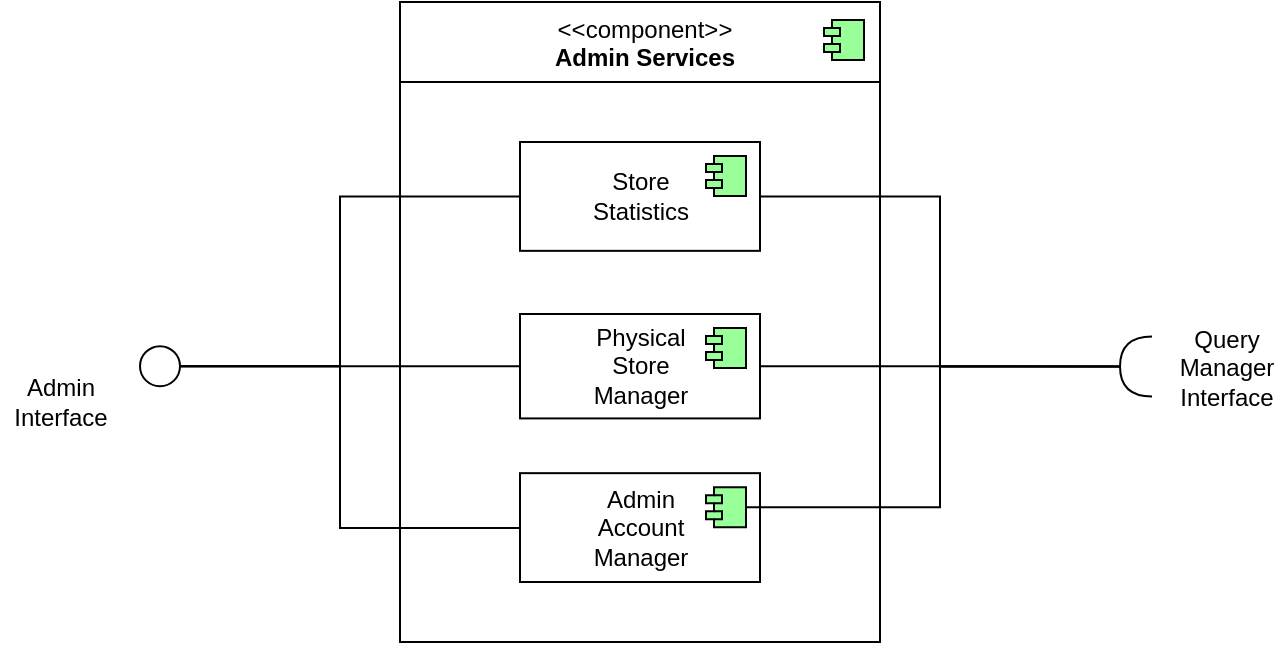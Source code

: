 <mxfile version="13.9.9" type="device"><diagram id="knWhzORvT54u3pwO4X9t" name="Pagina-1"><mxGraphModel dx="1088" dy="920" grid="1" gridSize="10" guides="1" tooltips="1" connect="1" arrows="1" fold="1" page="1" pageScale="1" pageWidth="827" pageHeight="1169" math="0" shadow="0"><root><mxCell id="0"/><mxCell id="1" parent="0"/><mxCell id="bDR8WUU64CvsV6LXLhUq-12" value="" style="html=1;align=center;" parent="1" vertex="1"><mxGeometry x="280" y="160" width="240" height="280" as="geometry"/></mxCell><mxCell id="bDR8WUU64CvsV6LXLhUq-1" value="" style="fontStyle=1;align=center;verticalAlign=top;childLayout=stackLayout;horizontal=1;horizontalStack=0;resizeParent=1;resizeParentMax=0;resizeLast=0;marginBottom=0;" parent="1" vertex="1"><mxGeometry x="280" y="120" width="240" height="40" as="geometry"/></mxCell><mxCell id="bDR8WUU64CvsV6LXLhUq-2" value="&amp;lt;&amp;lt;component&amp;gt;&amp;gt;&lt;br&gt;&lt;b&gt;Admin Services&lt;/b&gt;" style="html=1;align=center;spacingLeft=4;verticalAlign=top;strokeColor=none;fillColor=none;" parent="bDR8WUU64CvsV6LXLhUq-1" vertex="1"><mxGeometry width="240" height="40" as="geometry"/></mxCell><mxCell id="bDR8WUU64CvsV6LXLhUq-3" value="" style="shape=module;jettyWidth=8;jettyHeight=4;fillColor=#99FF99;" parent="bDR8WUU64CvsV6LXLhUq-2" vertex="1"><mxGeometry x="1" width="20" height="20" relative="1" as="geometry"><mxPoint x="-28" y="9" as="offset"/></mxGeometry></mxCell><mxCell id="12" style="edgeStyle=orthogonalEdgeStyle;rounded=0;orthogonalLoop=1;jettySize=auto;html=1;exitX=0;exitY=0.5;exitDx=0;exitDy=0;entryX=1;entryY=0.5;entryDx=0;entryDy=0;endArrow=none;endFill=0;" parent="1" source="bDR8WUU64CvsV6LXLhUq-15" target="GpY1cq3hWmhObwcl4_N0-4" edge="1"><mxGeometry relative="1" as="geometry"><Array as="points"><mxPoint x="250" y="217"/><mxPoint x="250" y="302"/></Array></mxGeometry></mxCell><mxCell id="be0wPbLF9fe_0jTC0OWp-25" style="edgeStyle=orthogonalEdgeStyle;rounded=0;orthogonalLoop=1;jettySize=auto;html=1;entryX=1;entryY=0.5;entryDx=0;entryDy=0;entryPerimeter=0;endArrow=none;endFill=0;" edge="1" parent="1" source="bDR8WUU64CvsV6LXLhUq-15" target="bDR8WUU64CvsV6LXLhUq-51"><mxGeometry relative="1" as="geometry"/></mxCell><mxCell id="bDR8WUU64CvsV6LXLhUq-15" value="Store&lt;br&gt;Statistics" style="html=1;dropTarget=0;" parent="1" vertex="1"><mxGeometry x="340" y="190" width="120" height="54.42" as="geometry"/></mxCell><mxCell id="bDR8WUU64CvsV6LXLhUq-16" value="" style="shape=module;jettyWidth=8;jettyHeight=4;fillColor=#99FF99;" parent="bDR8WUU64CvsV6LXLhUq-15" vertex="1"><mxGeometry x="1" width="20" height="20" relative="1" as="geometry"><mxPoint x="-27" y="7" as="offset"/></mxGeometry></mxCell><mxCell id="bDR8WUU64CvsV6LXLhUq-51" value="" style="shape=requiredInterface;html=1;verticalLabelPosition=bottom;fillColor=#99FF99;align=center;direction=west;" parent="1" vertex="1"><mxGeometry x="640" y="287.21" width="16" height="30" as="geometry"/></mxCell><mxCell id="bDR8WUU64CvsV6LXLhUq-59" value="Query&lt;br&gt;Manager&lt;br&gt;Interface" style="text;html=1;align=center;verticalAlign=middle;resizable=0;points=[];autosize=1;" parent="1" vertex="1"><mxGeometry x="663" y="278.21" width="60" height="50" as="geometry"/></mxCell><mxCell id="be0wPbLF9fe_0jTC0OWp-22" style="edgeStyle=orthogonalEdgeStyle;rounded=0;orthogonalLoop=1;jettySize=auto;html=1;endArrow=none;endFill=0;" edge="1" parent="1" source="GpY1cq3hWmhObwcl4_N0-4" target="5"><mxGeometry relative="1" as="geometry"/></mxCell><mxCell id="be0wPbLF9fe_0jTC0OWp-23" style="edgeStyle=orthogonalEdgeStyle;rounded=0;orthogonalLoop=1;jettySize=auto;html=1;endArrow=none;endFill=0;" edge="1" parent="1" source="GpY1cq3hWmhObwcl4_N0-4" target="7"><mxGeometry relative="1" as="geometry"><Array as="points"><mxPoint x="250" y="302"/><mxPoint x="250" y="383"/></Array></mxGeometry></mxCell><mxCell id="GpY1cq3hWmhObwcl4_N0-4" value="" style="ellipse;fillColor=#ffffff;strokeColor=#000000;align=center;" parent="1" vertex="1"><mxGeometry x="150" y="292.11" width="20" height="20" as="geometry"/></mxCell><mxCell id="GpY1cq3hWmhObwcl4_N0-5" value="Admin&lt;br&gt;Interface" style="text;html=1;align=center;verticalAlign=middle;resizable=0;points=[];autosize=1;" parent="1" vertex="1"><mxGeometry x="80" y="305" width="60" height="30" as="geometry"/></mxCell><mxCell id="be0wPbLF9fe_0jTC0OWp-24" style="edgeStyle=orthogonalEdgeStyle;rounded=0;orthogonalLoop=1;jettySize=auto;html=1;endArrow=none;endFill=0;" edge="1" parent="1" source="5" target="bDR8WUU64CvsV6LXLhUq-51"><mxGeometry relative="1" as="geometry"/></mxCell><mxCell id="5" value="Physical&lt;br&gt;Store&lt;br&gt;Manager" style="html=1;dropTarget=0;" parent="1" vertex="1"><mxGeometry x="340" y="276" width="120" height="52.21" as="geometry"/></mxCell><mxCell id="6" value="" style="shape=module;jettyWidth=8;jettyHeight=4;fillColor=#99FF99;" parent="5" vertex="1"><mxGeometry x="1" width="20" height="20" relative="1" as="geometry"><mxPoint x="-27" y="7" as="offset"/></mxGeometry></mxCell><mxCell id="7" value="Admin&lt;br&gt;Account&lt;br&gt;Manager" style="html=1;dropTarget=0;" parent="1" vertex="1"><mxGeometry x="340" y="355.58" width="120" height="54.42" as="geometry"/></mxCell><mxCell id="8" value="" style="shape=module;jettyWidth=8;jettyHeight=4;fillColor=#99FF99;" parent="7" vertex="1"><mxGeometry x="1" width="20" height="20" relative="1" as="geometry"><mxPoint x="-27" y="7" as="offset"/></mxGeometry></mxCell><mxCell id="be0wPbLF9fe_0jTC0OWp-26" style="edgeStyle=orthogonalEdgeStyle;rounded=0;orthogonalLoop=1;jettySize=auto;html=1;entryX=1;entryY=0.5;entryDx=0;entryDy=0;entryPerimeter=0;endArrow=none;endFill=0;" edge="1" parent="7" source="8" target="bDR8WUU64CvsV6LXLhUq-51"><mxGeometry relative="1" as="geometry"><Array as="points"><mxPoint x="210" y="17"/><mxPoint x="210" y="-53"/></Array></mxGeometry></mxCell></root></mxGraphModel></diagram></mxfile>